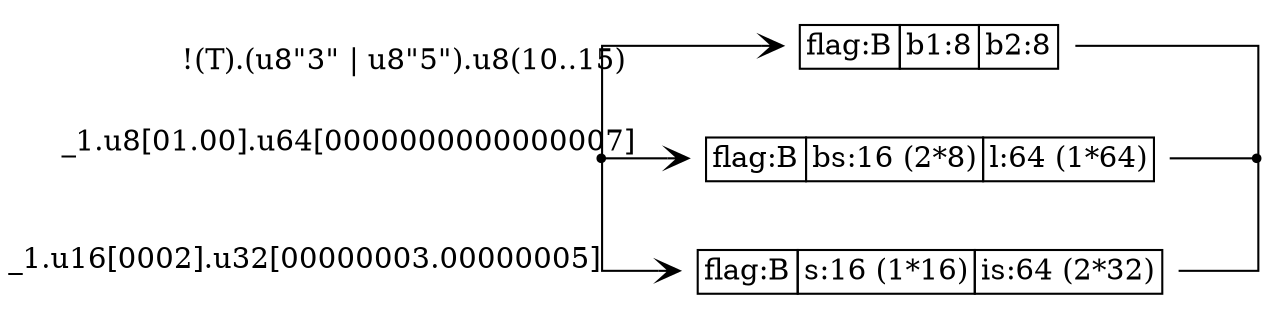digraph G {
  rankdir = LR;
  graph [splines=ortho];
  node [shape=plaintext];
  edge [arrowhead=vee];

  n0 [shape=point];
  n1 [label=<
    <TABLE BORDER="0" CELLBORDER="1" CELLSPACING="0" TOOLTIP="Foo.bazzz" HREF="#">
      <TR><TD>flag:B</TD><TD>b1:8</TD><TD>b2:8</TD></TR>
    </TABLE>
  >];
  n2 [label=<
    <TABLE BORDER="0" CELLBORDER="1" CELLSPACING="0" TOOLTIP="Foo.baz" HREF="#">
      <TR><TD>flag:B</TD><TD>bs:16 (2*8)</TD><TD>l:64 (1*64)</TD></TR>
    </TABLE>
  >];
  n3 [label=<
    <TABLE BORDER="0" CELLBORDER="1" CELLSPACING="0" TOOLTIP="Foo.bazz" HREF="#">
      <TR><TD>flag:B</TD><TD>s:16 (1*16)</TD><TD>is:64 (2*32)</TD></TR>
    </TABLE>
  >];
  n4 [shape=point];

  n0 -> n1 [xlabel="!(T).(u8\"3\" | u8\"5\").u8(10..15)"];
  n0 -> n2 [xlabel="_1.u8[01.00].u64[0000000000000007]"];
  n0 -> n3 [xlabel="_1.u16[0002].u32[00000003.00000005]"];
  n1 -> n4 [arrowhead=none];
  n3 -> n4 [arrowhead=none];
  n2 -> n4 [arrowhead=none];
}